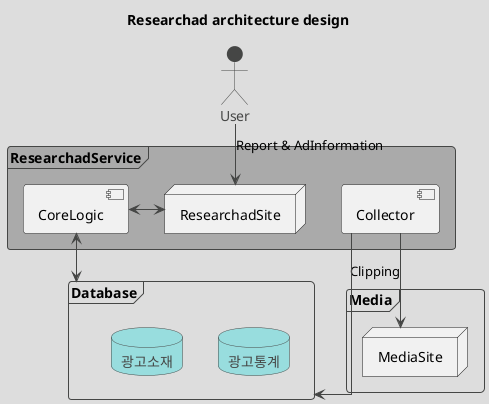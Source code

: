 @startuml
!theme toy
skinparam linetype ortho

title Researchad architecture design


actor User
frame Media {
    node MediaSite
}
frame ResearchadService #aaa {
    component CoreLogic
    component Collector
    node ResearchadSite
    ResearchadSite <-> CoreLogic
}
frame Database {
    database 광고통계
    database 광고소재
}

User --> ResearchadSite : Report & AdInformation
CoreLogic <--> Database
Collector --> MediaSite : Clipping
Collector --> Database

@enduml